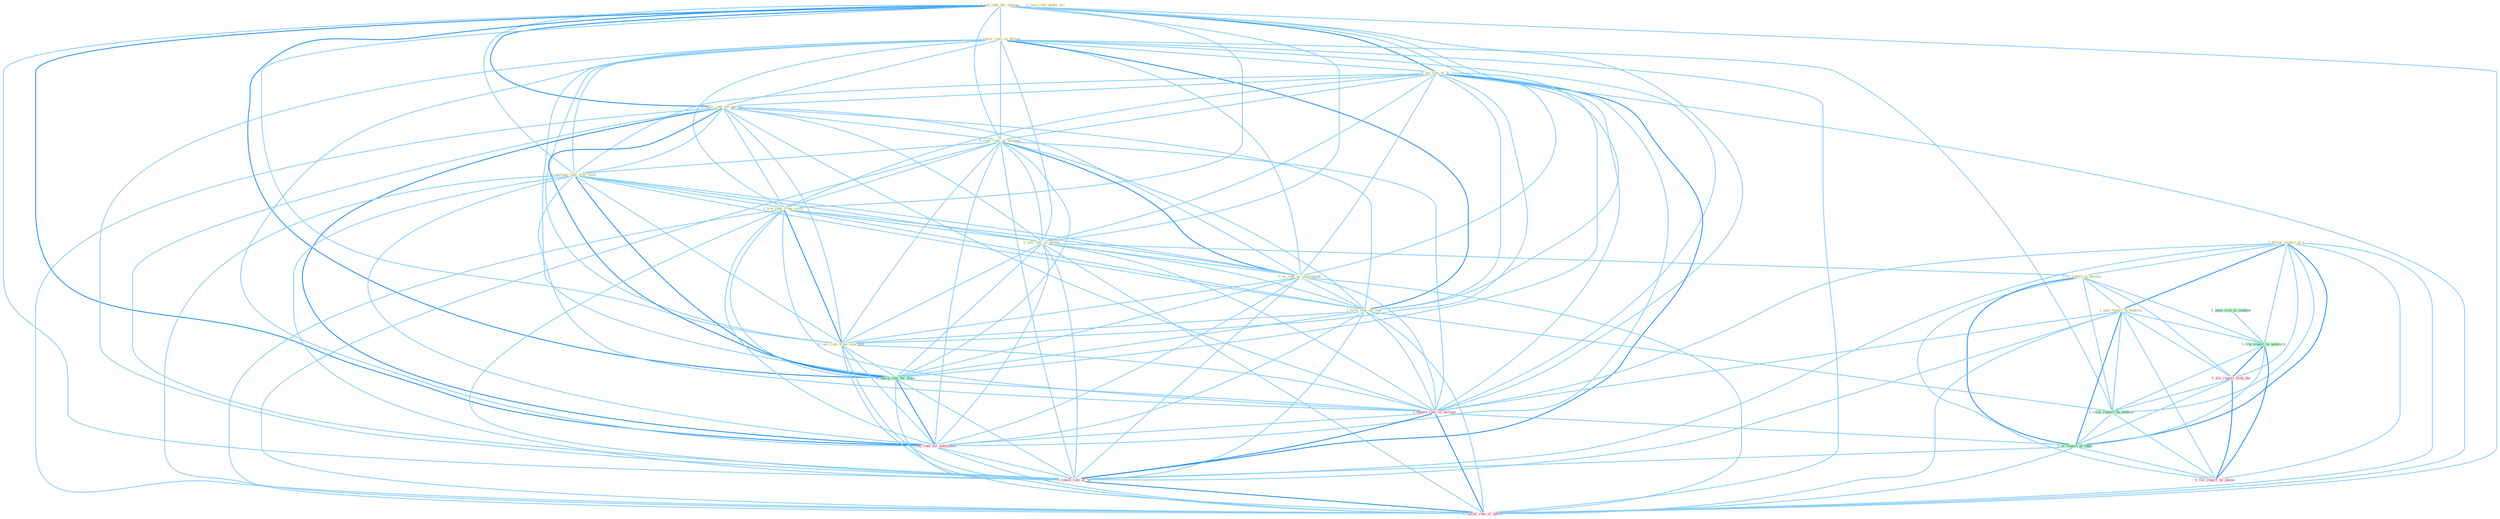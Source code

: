 Graph G{ 
    node
    [shape=polygon,style=filled,width=.5,height=.06,color="#BDFCC9",fixedsize=true,fontsize=4,
    fontcolor="#2f4f4f"];
    {node
    [color="#ffffe0", fontcolor="#8b7d6b"] "1_set_rate_for_station " "1_lower_rate_on_billion " "0_set_rate_at_% " "1_offer_rate_for_packag " "1_issu_rule_under_act " "0_view_rate_as_weapon " "0_increas_rate_over_time " "1_follow_report_of_a " "0_win_rate_from_critic " "0_jolt_rate_in_month " "0_us_rate_as_instrument " "1_is_report_in_bureau " "1_have_rate_on_vote " "0_rais_rate_from_yearnum " "1_plai_report_of_tension "}
{node [color="#fff0f5", fontcolor="#b22222"] "0_file_report_with_the " "1_expect_rate_of_increas " "1_lift_rate_for_entitynam " "1_reach_rate_of_% " "0_file_report_by_phone " "1_calcul_rate_of_option "}
edge [color="#B0E2FF"];

	"1_set_rate_for_station " -- "1_lower_rate_on_billion " [w="1", color="#87cefa" ];
	"1_set_rate_for_station " -- "0_set_rate_at_% " [w="2", color="#1e90ff" , len=0.8];
	"1_set_rate_for_station " -- "1_offer_rate_for_packag " [w="2", color="#1e90ff" , len=0.8];
	"1_set_rate_for_station " -- "0_view_rate_as_weapon " [w="1", color="#87cefa" ];
	"1_set_rate_for_station " -- "0_increas_rate_over_time " [w="1", color="#87cefa" ];
	"1_set_rate_for_station " -- "0_win_rate_from_critic " [w="1", color="#87cefa" ];
	"1_set_rate_for_station " -- "0_jolt_rate_in_month " [w="1", color="#87cefa" ];
	"1_set_rate_for_station " -- "0_us_rate_as_instrument " [w="1", color="#87cefa" ];
	"1_set_rate_for_station " -- "1_have_rate_on_vote " [w="1", color="#87cefa" ];
	"1_set_rate_for_station " -- "0_rais_rate_from_yearnum " [w="1", color="#87cefa" ];
	"1_set_rate_for_station " -- "0_charg_rate_for_time " [w="2", color="#1e90ff" , len=0.8];
	"1_set_rate_for_station " -- "1_expect_rate_of_increas " [w="1", color="#87cefa" ];
	"1_set_rate_for_station " -- "1_lift_rate_for_entitynam " [w="2", color="#1e90ff" , len=0.8];
	"1_set_rate_for_station " -- "1_reach_rate_of_% " [w="1", color="#87cefa" ];
	"1_set_rate_for_station " -- "1_calcul_rate_of_option " [w="1", color="#87cefa" ];
	"1_lower_rate_on_billion " -- "0_set_rate_at_% " [w="1", color="#87cefa" ];
	"1_lower_rate_on_billion " -- "1_offer_rate_for_packag " [w="1", color="#87cefa" ];
	"1_lower_rate_on_billion " -- "0_view_rate_as_weapon " [w="1", color="#87cefa" ];
	"1_lower_rate_on_billion " -- "0_increas_rate_over_time " [w="1", color="#87cefa" ];
	"1_lower_rate_on_billion " -- "0_win_rate_from_critic " [w="1", color="#87cefa" ];
	"1_lower_rate_on_billion " -- "0_jolt_rate_in_month " [w="1", color="#87cefa" ];
	"1_lower_rate_on_billion " -- "0_us_rate_as_instrument " [w="1", color="#87cefa" ];
	"1_lower_rate_on_billion " -- "1_have_rate_on_vote " [w="2", color="#1e90ff" , len=0.8];
	"1_lower_rate_on_billion " -- "0_rais_rate_from_yearnum " [w="1", color="#87cefa" ];
	"1_lower_rate_on_billion " -- "0_charg_rate_for_time " [w="1", color="#87cefa" ];
	"1_lower_rate_on_billion " -- "1_expect_rate_of_increas " [w="1", color="#87cefa" ];
	"1_lower_rate_on_billion " -- "1_relai_report_on_tendenc " [w="1", color="#87cefa" ];
	"1_lower_rate_on_billion " -- "1_lift_rate_for_entitynam " [w="1", color="#87cefa" ];
	"1_lower_rate_on_billion " -- "1_reach_rate_of_% " [w="1", color="#87cefa" ];
	"1_lower_rate_on_billion " -- "1_calcul_rate_of_option " [w="1", color="#87cefa" ];
	"0_set_rate_at_% " -- "1_offer_rate_for_packag " [w="1", color="#87cefa" ];
	"0_set_rate_at_% " -- "0_view_rate_as_weapon " [w="1", color="#87cefa" ];
	"0_set_rate_at_% " -- "0_increas_rate_over_time " [w="1", color="#87cefa" ];
	"0_set_rate_at_% " -- "0_win_rate_from_critic " [w="1", color="#87cefa" ];
	"0_set_rate_at_% " -- "0_jolt_rate_in_month " [w="1", color="#87cefa" ];
	"0_set_rate_at_% " -- "0_us_rate_as_instrument " [w="1", color="#87cefa" ];
	"0_set_rate_at_% " -- "1_have_rate_on_vote " [w="1", color="#87cefa" ];
	"0_set_rate_at_% " -- "0_rais_rate_from_yearnum " [w="1", color="#87cefa" ];
	"0_set_rate_at_% " -- "0_charg_rate_for_time " [w="1", color="#87cefa" ];
	"0_set_rate_at_% " -- "1_expect_rate_of_increas " [w="1", color="#87cefa" ];
	"0_set_rate_at_% " -- "1_lift_rate_for_entitynam " [w="1", color="#87cefa" ];
	"0_set_rate_at_% " -- "1_reach_rate_of_% " [w="2", color="#1e90ff" , len=0.8];
	"0_set_rate_at_% " -- "1_calcul_rate_of_option " [w="1", color="#87cefa" ];
	"1_offer_rate_for_packag " -- "0_view_rate_as_weapon " [w="1", color="#87cefa" ];
	"1_offer_rate_for_packag " -- "0_increas_rate_over_time " [w="1", color="#87cefa" ];
	"1_offer_rate_for_packag " -- "0_win_rate_from_critic " [w="1", color="#87cefa" ];
	"1_offer_rate_for_packag " -- "0_jolt_rate_in_month " [w="1", color="#87cefa" ];
	"1_offer_rate_for_packag " -- "0_us_rate_as_instrument " [w="1", color="#87cefa" ];
	"1_offer_rate_for_packag " -- "1_have_rate_on_vote " [w="1", color="#87cefa" ];
	"1_offer_rate_for_packag " -- "0_rais_rate_from_yearnum " [w="1", color="#87cefa" ];
	"1_offer_rate_for_packag " -- "0_charg_rate_for_time " [w="2", color="#1e90ff" , len=0.8];
	"1_offer_rate_for_packag " -- "1_expect_rate_of_increas " [w="1", color="#87cefa" ];
	"1_offer_rate_for_packag " -- "1_lift_rate_for_entitynam " [w="2", color="#1e90ff" , len=0.8];
	"1_offer_rate_for_packag " -- "1_reach_rate_of_% " [w="1", color="#87cefa" ];
	"1_offer_rate_for_packag " -- "1_calcul_rate_of_option " [w="1", color="#87cefa" ];
	"0_view_rate_as_weapon " -- "0_increas_rate_over_time " [w="1", color="#87cefa" ];
	"0_view_rate_as_weapon " -- "0_win_rate_from_critic " [w="1", color="#87cefa" ];
	"0_view_rate_as_weapon " -- "0_jolt_rate_in_month " [w="1", color="#87cefa" ];
	"0_view_rate_as_weapon " -- "0_us_rate_as_instrument " [w="2", color="#1e90ff" , len=0.8];
	"0_view_rate_as_weapon " -- "1_have_rate_on_vote " [w="1", color="#87cefa" ];
	"0_view_rate_as_weapon " -- "0_rais_rate_from_yearnum " [w="1", color="#87cefa" ];
	"0_view_rate_as_weapon " -- "0_charg_rate_for_time " [w="1", color="#87cefa" ];
	"0_view_rate_as_weapon " -- "1_expect_rate_of_increas " [w="1", color="#87cefa" ];
	"0_view_rate_as_weapon " -- "1_lift_rate_for_entitynam " [w="1", color="#87cefa" ];
	"0_view_rate_as_weapon " -- "1_reach_rate_of_% " [w="1", color="#87cefa" ];
	"0_view_rate_as_weapon " -- "1_calcul_rate_of_option " [w="1", color="#87cefa" ];
	"0_increas_rate_over_time " -- "0_win_rate_from_critic " [w="1", color="#87cefa" ];
	"0_increas_rate_over_time " -- "0_jolt_rate_in_month " [w="1", color="#87cefa" ];
	"0_increas_rate_over_time " -- "0_us_rate_as_instrument " [w="1", color="#87cefa" ];
	"0_increas_rate_over_time " -- "1_have_rate_on_vote " [w="1", color="#87cefa" ];
	"0_increas_rate_over_time " -- "0_rais_rate_from_yearnum " [w="1", color="#87cefa" ];
	"0_increas_rate_over_time " -- "0_charg_rate_for_time " [w="2", color="#1e90ff" , len=0.8];
	"0_increas_rate_over_time " -- "1_expect_rate_of_increas " [w="1", color="#87cefa" ];
	"0_increas_rate_over_time " -- "1_lift_rate_for_entitynam " [w="1", color="#87cefa" ];
	"0_increas_rate_over_time " -- "1_reach_rate_of_% " [w="1", color="#87cefa" ];
	"0_increas_rate_over_time " -- "1_calcul_rate_of_option " [w="1", color="#87cefa" ];
	"1_follow_report_of_a " -- "1_is_report_in_bureau " [w="1", color="#87cefa" ];
	"1_follow_report_of_a " -- "1_plai_report_of_tension " [w="2", color="#1e90ff" , len=0.8];
	"1_follow_report_of_a " -- "1_file_report_to_network " [w="1", color="#87cefa" ];
	"1_follow_report_of_a " -- "0_file_report_with_the " [w="1", color="#87cefa" ];
	"1_follow_report_of_a " -- "1_expect_rate_of_increas " [w="1", color="#87cefa" ];
	"1_follow_report_of_a " -- "1_relai_report_on_tendenc " [w="1", color="#87cefa" ];
	"1_follow_report_of_a " -- "1_is_report_of_topic " [w="2", color="#1e90ff" , len=0.8];
	"1_follow_report_of_a " -- "1_reach_rate_of_% " [w="1", color="#87cefa" ];
	"1_follow_report_of_a " -- "0_file_report_by_phone " [w="1", color="#87cefa" ];
	"1_follow_report_of_a " -- "1_calcul_rate_of_option " [w="1", color="#87cefa" ];
	"0_win_rate_from_critic " -- "0_jolt_rate_in_month " [w="1", color="#87cefa" ];
	"0_win_rate_from_critic " -- "0_us_rate_as_instrument " [w="1", color="#87cefa" ];
	"0_win_rate_from_critic " -- "1_have_rate_on_vote " [w="1", color="#87cefa" ];
	"0_win_rate_from_critic " -- "0_rais_rate_from_yearnum " [w="2", color="#1e90ff" , len=0.8];
	"0_win_rate_from_critic " -- "0_charg_rate_for_time " [w="1", color="#87cefa" ];
	"0_win_rate_from_critic " -- "1_expect_rate_of_increas " [w="1", color="#87cefa" ];
	"0_win_rate_from_critic " -- "1_lift_rate_for_entitynam " [w="1", color="#87cefa" ];
	"0_win_rate_from_critic " -- "1_reach_rate_of_% " [w="1", color="#87cefa" ];
	"0_win_rate_from_critic " -- "1_calcul_rate_of_option " [w="1", color="#87cefa" ];
	"0_jolt_rate_in_month " -- "0_us_rate_as_instrument " [w="1", color="#87cefa" ];
	"0_jolt_rate_in_month " -- "1_is_report_in_bureau " [w="1", color="#87cefa" ];
	"0_jolt_rate_in_month " -- "1_have_rate_on_vote " [w="1", color="#87cefa" ];
	"0_jolt_rate_in_month " -- "0_rais_rate_from_yearnum " [w="1", color="#87cefa" ];
	"0_jolt_rate_in_month " -- "0_charg_rate_for_time " [w="1", color="#87cefa" ];
	"0_jolt_rate_in_month " -- "1_expect_rate_of_increas " [w="1", color="#87cefa" ];
	"0_jolt_rate_in_month " -- "1_lift_rate_for_entitynam " [w="1", color="#87cefa" ];
	"0_jolt_rate_in_month " -- "1_reach_rate_of_% " [w="1", color="#87cefa" ];
	"0_jolt_rate_in_month " -- "1_calcul_rate_of_option " [w="1", color="#87cefa" ];
	"0_us_rate_as_instrument " -- "1_have_rate_on_vote " [w="1", color="#87cefa" ];
	"0_us_rate_as_instrument " -- "0_rais_rate_from_yearnum " [w="1", color="#87cefa" ];
	"0_us_rate_as_instrument " -- "0_charg_rate_for_time " [w="1", color="#87cefa" ];
	"0_us_rate_as_instrument " -- "1_expect_rate_of_increas " [w="1", color="#87cefa" ];
	"0_us_rate_as_instrument " -- "1_lift_rate_for_entitynam " [w="1", color="#87cefa" ];
	"0_us_rate_as_instrument " -- "1_reach_rate_of_% " [w="1", color="#87cefa" ];
	"0_us_rate_as_instrument " -- "1_calcul_rate_of_option " [w="1", color="#87cefa" ];
	"1_is_report_in_bureau " -- "1_plai_report_of_tension " [w="1", color="#87cefa" ];
	"1_is_report_in_bureau " -- "1_file_report_to_network " [w="1", color="#87cefa" ];
	"1_is_report_in_bureau " -- "0_file_report_with_the " [w="1", color="#87cefa" ];
	"1_is_report_in_bureau " -- "1_relai_report_on_tendenc " [w="1", color="#87cefa" ];
	"1_is_report_in_bureau " -- "1_is_report_of_topic " [w="2", color="#1e90ff" , len=0.8];
	"1_is_report_in_bureau " -- "0_file_report_by_phone " [w="1", color="#87cefa" ];
	"1_have_rate_on_vote " -- "0_rais_rate_from_yearnum " [w="1", color="#87cefa" ];
	"1_have_rate_on_vote " -- "0_charg_rate_for_time " [w="1", color="#87cefa" ];
	"1_have_rate_on_vote " -- "1_expect_rate_of_increas " [w="1", color="#87cefa" ];
	"1_have_rate_on_vote " -- "1_relai_report_on_tendenc " [w="1", color="#87cefa" ];
	"1_have_rate_on_vote " -- "1_lift_rate_for_entitynam " [w="1", color="#87cefa" ];
	"1_have_rate_on_vote " -- "1_reach_rate_of_% " [w="1", color="#87cefa" ];
	"1_have_rate_on_vote " -- "1_calcul_rate_of_option " [w="1", color="#87cefa" ];
	"0_rais_rate_from_yearnum " -- "0_charg_rate_for_time " [w="1", color="#87cefa" ];
	"0_rais_rate_from_yearnum " -- "1_expect_rate_of_increas " [w="1", color="#87cefa" ];
	"0_rais_rate_from_yearnum " -- "1_lift_rate_for_entitynam " [w="1", color="#87cefa" ];
	"0_rais_rate_from_yearnum " -- "1_reach_rate_of_% " [w="1", color="#87cefa" ];
	"0_rais_rate_from_yearnum " -- "1_calcul_rate_of_option " [w="1", color="#87cefa" ];
	"1_plai_report_of_tension " -- "1_file_report_to_network " [w="1", color="#87cefa" ];
	"1_plai_report_of_tension " -- "0_file_report_with_the " [w="1", color="#87cefa" ];
	"1_plai_report_of_tension " -- "1_expect_rate_of_increas " [w="1", color="#87cefa" ];
	"1_plai_report_of_tension " -- "1_relai_report_on_tendenc " [w="1", color="#87cefa" ];
	"1_plai_report_of_tension " -- "1_is_report_of_topic " [w="2", color="#1e90ff" , len=0.8];
	"1_plai_report_of_tension " -- "1_reach_rate_of_% " [w="1", color="#87cefa" ];
	"1_plai_report_of_tension " -- "0_file_report_by_phone " [w="1", color="#87cefa" ];
	"1_plai_report_of_tension " -- "1_calcul_rate_of_option " [w="1", color="#87cefa" ];
	"1_pose_risk_to_student " -- "1_file_report_to_network " [w="1", color="#87cefa" ];
	"1_file_report_to_network " -- "0_file_report_with_the " [w="2", color="#1e90ff" , len=0.8];
	"1_file_report_to_network " -- "1_relai_report_on_tendenc " [w="1", color="#87cefa" ];
	"1_file_report_to_network " -- "1_is_report_of_topic " [w="1", color="#87cefa" ];
	"1_file_report_to_network " -- "0_file_report_by_phone " [w="2", color="#1e90ff" , len=0.8];
	"0_file_report_with_the " -- "1_relai_report_on_tendenc " [w="1", color="#87cefa" ];
	"0_file_report_with_the " -- "1_is_report_of_topic " [w="1", color="#87cefa" ];
	"0_file_report_with_the " -- "0_file_report_by_phone " [w="2", color="#1e90ff" , len=0.8];
	"0_charg_rate_for_time " -- "1_expect_rate_of_increas " [w="1", color="#87cefa" ];
	"0_charg_rate_for_time " -- "1_lift_rate_for_entitynam " [w="2", color="#1e90ff" , len=0.8];
	"0_charg_rate_for_time " -- "1_reach_rate_of_% " [w="1", color="#87cefa" ];
	"0_charg_rate_for_time " -- "1_calcul_rate_of_option " [w="1", color="#87cefa" ];
	"1_expect_rate_of_increas " -- "1_lift_rate_for_entitynam " [w="1", color="#87cefa" ];
	"1_expect_rate_of_increas " -- "1_is_report_of_topic " [w="1", color="#87cefa" ];
	"1_expect_rate_of_increas " -- "1_reach_rate_of_% " [w="2", color="#1e90ff" , len=0.8];
	"1_expect_rate_of_increas " -- "1_calcul_rate_of_option " [w="2", color="#1e90ff" , len=0.8];
	"1_relai_report_on_tendenc " -- "1_is_report_of_topic " [w="1", color="#87cefa" ];
	"1_relai_report_on_tendenc " -- "0_file_report_by_phone " [w="1", color="#87cefa" ];
	"1_lift_rate_for_entitynam " -- "1_reach_rate_of_% " [w="1", color="#87cefa" ];
	"1_lift_rate_for_entitynam " -- "1_calcul_rate_of_option " [w="1", color="#87cefa" ];
	"1_is_report_of_topic " -- "1_reach_rate_of_% " [w="1", color="#87cefa" ];
	"1_is_report_of_topic " -- "0_file_report_by_phone " [w="1", color="#87cefa" ];
	"1_is_report_of_topic " -- "1_calcul_rate_of_option " [w="1", color="#87cefa" ];
	"1_reach_rate_of_% " -- "1_calcul_rate_of_option " [w="2", color="#1e90ff" , len=0.8];
}